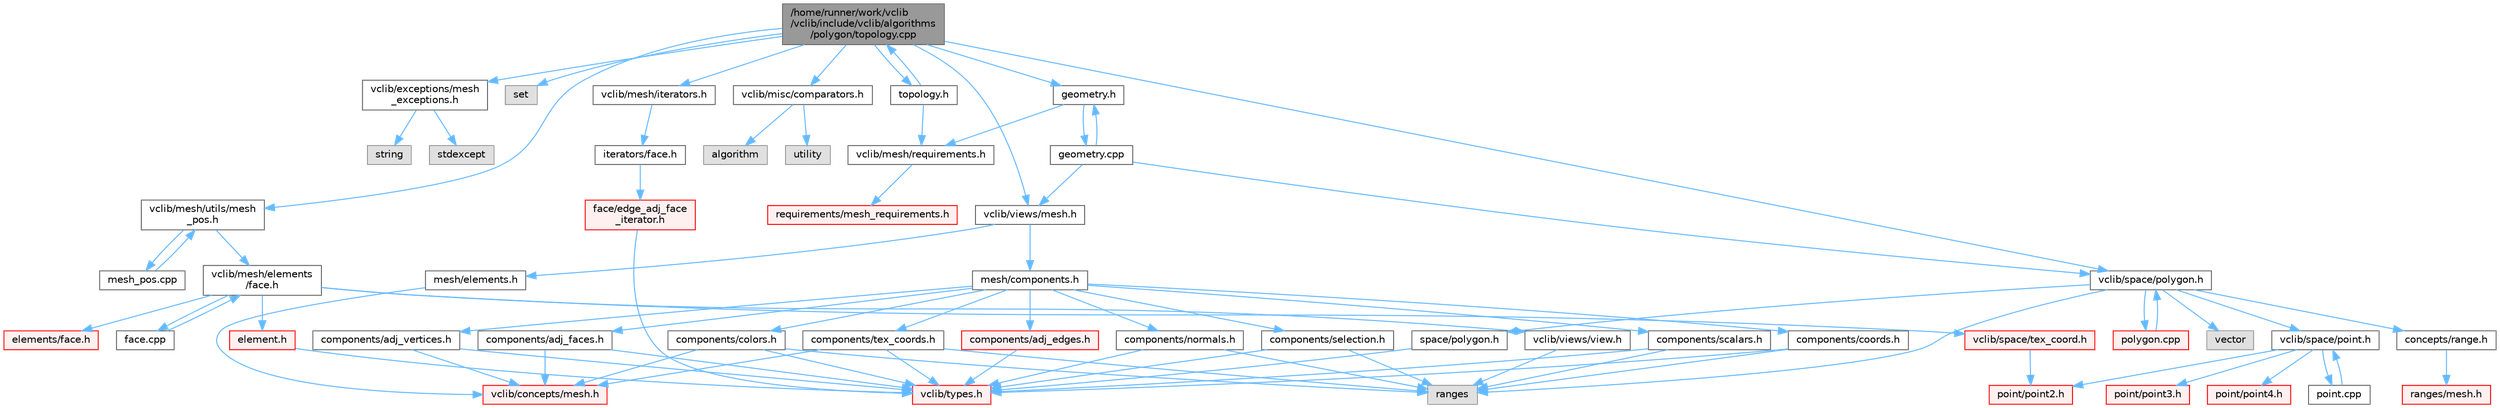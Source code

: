 digraph "/home/runner/work/vclib/vclib/include/vclib/algorithms/polygon/topology.cpp"
{
 // LATEX_PDF_SIZE
  bgcolor="transparent";
  edge [fontname=Helvetica,fontsize=10,labelfontname=Helvetica,labelfontsize=10];
  node [fontname=Helvetica,fontsize=10,shape=box,height=0.2,width=0.4];
  Node1 [label="/home/runner/work/vclib\l/vclib/include/vclib/algorithms\l/polygon/topology.cpp",height=0.2,width=0.4,color="gray40", fillcolor="grey60", style="filled", fontcolor="black",tooltip=" "];
  Node1 -> Node2 [color="steelblue1",style="solid"];
  Node2 [label="topology.h",height=0.2,width=0.4,color="grey40", fillcolor="white", style="filled",URL="$polygon_2topology_8h.html",tooltip=" "];
  Node2 -> Node3 [color="steelblue1",style="solid"];
  Node3 [label="vclib/mesh/requirements.h",height=0.2,width=0.4,color="grey40", fillcolor="white", style="filled",URL="$requirements_8h.html",tooltip=" "];
  Node3 -> Node4 [color="steelblue1",style="solid"];
  Node4 [label="requirements/mesh_requirements.h",height=0.2,width=0.4,color="red", fillcolor="#FFF0F0", style="filled",URL="$mesh__requirements_8h.html",tooltip=" "];
  Node2 -> Node1 [color="steelblue1",style="solid"];
  Node1 -> Node180 [color="steelblue1",style="solid"];
  Node180 [label="set",height=0.2,width=0.4,color="grey60", fillcolor="#E0E0E0", style="filled",tooltip=" "];
  Node1 -> Node75 [color="steelblue1",style="solid"];
  Node75 [label="vclib/exceptions/mesh\l_exceptions.h",height=0.2,width=0.4,color="grey40", fillcolor="white", style="filled",URL="$mesh__exceptions_8h.html",tooltip=" "];
  Node75 -> Node76 [color="steelblue1",style="solid"];
  Node76 [label="stdexcept",height=0.2,width=0.4,color="grey60", fillcolor="#E0E0E0", style="filled",tooltip=" "];
  Node75 -> Node49 [color="steelblue1",style="solid"];
  Node49 [label="string",height=0.2,width=0.4,color="grey60", fillcolor="#E0E0E0", style="filled",tooltip=" "];
  Node1 -> Node181 [color="steelblue1",style="solid"];
  Node181 [label="vclib/mesh/iterators.h",height=0.2,width=0.4,color="grey40", fillcolor="white", style="filled",URL="$mesh_2iterators_8h.html",tooltip=" "];
  Node181 -> Node182 [color="steelblue1",style="solid"];
  Node182 [label="iterators/face.h",height=0.2,width=0.4,color="grey40", fillcolor="white", style="filled",URL="$mesh_2iterators_2face_8h.html",tooltip=" "];
  Node182 -> Node183 [color="steelblue1",style="solid"];
  Node183 [label="face/edge_adj_face\l_iterator.h",height=0.2,width=0.4,color="red", fillcolor="#FFF0F0", style="filled",URL="$edge__adj__face__iterator_8h.html",tooltip=" "];
  Node183 -> Node11 [color="steelblue1",style="solid"];
  Node11 [label="vclib/types.h",height=0.2,width=0.4,color="red", fillcolor="#FFF0F0", style="filled",URL="$types_8h.html",tooltip=" "];
  Node1 -> Node185 [color="steelblue1",style="solid"];
  Node185 [label="vclib/mesh/utils/mesh\l_pos.h",height=0.2,width=0.4,color="grey40", fillcolor="white", style="filled",URL="$mesh__pos_8h.html",tooltip=" "];
  Node185 -> Node157 [color="steelblue1",style="solid"];
  Node157 [label="vclib/mesh/elements\l/face.h",height=0.2,width=0.4,color="grey40", fillcolor="white", style="filled",URL="$mesh_2elements_2face_8h.html",tooltip=" "];
  Node157 -> Node66 [color="steelblue1",style="solid"];
  Node66 [label="elements/face.h",height=0.2,width=0.4,color="red", fillcolor="#FFF0F0", style="filled",URL="$concepts_2mesh_2elements_2face_8h.html",tooltip=" "];
  Node157 -> Node89 [color="steelblue1",style="solid"];
  Node89 [label="vclib/views/view.h",height=0.2,width=0.4,color="grey40", fillcolor="white", style="filled",URL="$view_8h.html",tooltip=" "];
  Node89 -> Node90 [color="steelblue1",style="solid"];
  Node90 [label="ranges",height=0.2,width=0.4,color="grey60", fillcolor="#E0E0E0", style="filled",tooltip=" "];
  Node157 -> Node132 [color="steelblue1",style="solid"];
  Node132 [label="vclib/space/tex_coord.h",height=0.2,width=0.4,color="red", fillcolor="#FFF0F0", style="filled",URL="$space_2tex__coord_8h.html",tooltip=" "];
  Node132 -> Node45 [color="steelblue1",style="solid"];
  Node45 [label="point/point2.h",height=0.2,width=0.4,color="red", fillcolor="#FFF0F0", style="filled",URL="$point2_8h.html",tooltip=" "];
  Node157 -> Node82 [color="steelblue1",style="solid"];
  Node82 [label="element.h",height=0.2,width=0.4,color="red", fillcolor="#FFF0F0", style="filled",URL="$mesh_2elements_2element_8h.html",tooltip=" "];
  Node82 -> Node11 [color="steelblue1",style="solid"];
  Node157 -> Node158 [color="steelblue1",style="solid"];
  Node158 [label="face.cpp",height=0.2,width=0.4,color="grey40", fillcolor="white", style="filled",URL="$face_8cpp.html",tooltip=" "];
  Node158 -> Node157 [color="steelblue1",style="solid"];
  Node185 -> Node186 [color="steelblue1",style="solid"];
  Node186 [label="mesh_pos.cpp",height=0.2,width=0.4,color="grey40", fillcolor="white", style="filled",URL="$mesh__pos_8cpp.html",tooltip=" "];
  Node186 -> Node185 [color="steelblue1",style="solid"];
  Node1 -> Node187 [color="steelblue1",style="solid"];
  Node187 [label="vclib/views/mesh.h",height=0.2,width=0.4,color="grey40", fillcolor="white", style="filled",URL="$views_2mesh_8h.html",tooltip=" "];
  Node187 -> Node188 [color="steelblue1",style="solid"];
  Node188 [label="mesh/components.h",height=0.2,width=0.4,color="grey40", fillcolor="white", style="filled",URL="$views_2mesh_2components_8h.html",tooltip=" "];
  Node188 -> Node189 [color="steelblue1",style="solid"];
  Node189 [label="components/adj_edges.h",height=0.2,width=0.4,color="red", fillcolor="#FFF0F0", style="filled",URL="$adj__edges_8h.html",tooltip=" "];
  Node189 -> Node11 [color="steelblue1",style="solid"];
  Node188 -> Node207 [color="steelblue1",style="solid"];
  Node207 [label="components/adj_faces.h",height=0.2,width=0.4,color="grey40", fillcolor="white", style="filled",URL="$adj__faces_8h.html",tooltip=" "];
  Node207 -> Node6 [color="steelblue1",style="solid"];
  Node6 [label="vclib/concepts/mesh.h",height=0.2,width=0.4,color="red", fillcolor="#FFF0F0", style="filled",URL="$concepts_2mesh_8h.html",tooltip=" "];
  Node207 -> Node11 [color="steelblue1",style="solid"];
  Node188 -> Node208 [color="steelblue1",style="solid"];
  Node208 [label="components/adj_vertices.h",height=0.2,width=0.4,color="grey40", fillcolor="white", style="filled",URL="$adj__vertices_8h.html",tooltip=" "];
  Node208 -> Node6 [color="steelblue1",style="solid"];
  Node208 -> Node11 [color="steelblue1",style="solid"];
  Node188 -> Node209 [color="steelblue1",style="solid"];
  Node209 [label="components/colors.h",height=0.2,width=0.4,color="grey40", fillcolor="white", style="filled",URL="$colors_8h.html",tooltip=" "];
  Node209 -> Node6 [color="steelblue1",style="solid"];
  Node209 -> Node11 [color="steelblue1",style="solid"];
  Node209 -> Node90 [color="steelblue1",style="solid"];
  Node188 -> Node210 [color="steelblue1",style="solid"];
  Node210 [label="components/coords.h",height=0.2,width=0.4,color="grey40", fillcolor="white", style="filled",URL="$coords_8h.html",tooltip=" "];
  Node210 -> Node11 [color="steelblue1",style="solid"];
  Node210 -> Node90 [color="steelblue1",style="solid"];
  Node188 -> Node211 [color="steelblue1",style="solid"];
  Node211 [label="components/normals.h",height=0.2,width=0.4,color="grey40", fillcolor="white", style="filled",URL="$normals_8h.html",tooltip=" "];
  Node211 -> Node11 [color="steelblue1",style="solid"];
  Node211 -> Node90 [color="steelblue1",style="solid"];
  Node188 -> Node212 [color="steelblue1",style="solid"];
  Node212 [label="components/scalars.h",height=0.2,width=0.4,color="grey40", fillcolor="white", style="filled",URL="$scalars_8h.html",tooltip=" "];
  Node212 -> Node11 [color="steelblue1",style="solid"];
  Node212 -> Node90 [color="steelblue1",style="solid"];
  Node188 -> Node213 [color="steelblue1",style="solid"];
  Node213 [label="components/selection.h",height=0.2,width=0.4,color="grey40", fillcolor="white", style="filled",URL="$views_2mesh_2components_2selection_8h.html",tooltip=" "];
  Node213 -> Node11 [color="steelblue1",style="solid"];
  Node213 -> Node90 [color="steelblue1",style="solid"];
  Node188 -> Node214 [color="steelblue1",style="solid"];
  Node214 [label="components/tex_coords.h",height=0.2,width=0.4,color="grey40", fillcolor="white", style="filled",URL="$tex__coords_8h.html",tooltip=" "];
  Node214 -> Node6 [color="steelblue1",style="solid"];
  Node214 -> Node11 [color="steelblue1",style="solid"];
  Node214 -> Node90 [color="steelblue1",style="solid"];
  Node187 -> Node215 [color="steelblue1",style="solid"];
  Node215 [label="mesh/elements.h",height=0.2,width=0.4,color="grey40", fillcolor="white", style="filled",URL="$elements_8h.html",tooltip=" "];
  Node215 -> Node6 [color="steelblue1",style="solid"];
  Node1 -> Node216 [color="steelblue1",style="solid"];
  Node216 [label="vclib/misc/comparators.h",height=0.2,width=0.4,color="grey40", fillcolor="white", style="filled",URL="$comparators_8h.html",tooltip=" "];
  Node216 -> Node93 [color="steelblue1",style="solid"];
  Node93 [label="algorithm",height=0.2,width=0.4,color="grey60", fillcolor="#E0E0E0", style="filled",tooltip=" "];
  Node216 -> Node217 [color="steelblue1",style="solid"];
  Node217 [label="utility",height=0.2,width=0.4,color="grey60", fillcolor="#E0E0E0", style="filled",tooltip=" "];
  Node1 -> Node218 [color="steelblue1",style="solid"];
  Node218 [label="vclib/space/polygon.h",height=0.2,width=0.4,color="grey40", fillcolor="white", style="filled",URL="$space_2polygon_8h.html",tooltip=" "];
  Node218 -> Node90 [color="steelblue1",style="solid"];
  Node218 -> Node9 [color="steelblue1",style="solid"];
  Node9 [label="vector",height=0.2,width=0.4,color="grey60", fillcolor="#E0E0E0", style="filled",tooltip=" "];
  Node218 -> Node202 [color="steelblue1",style="solid"];
  Node202 [label="space/polygon.h",height=0.2,width=0.4,color="grey40", fillcolor="white", style="filled",URL="$concepts_2space_2polygon_8h.html",tooltip=" "];
  Node202 -> Node11 [color="steelblue1",style="solid"];
  Node218 -> Node194 [color="steelblue1",style="solid"];
  Node194 [label="concepts/range.h",height=0.2,width=0.4,color="grey40", fillcolor="white", style="filled",URL="$range_8h.html",tooltip=" "];
  Node194 -> Node195 [color="steelblue1",style="solid"];
  Node195 [label="ranges/mesh.h",height=0.2,width=0.4,color="red", fillcolor="#FFF0F0", style="filled",URL="$concepts_2ranges_2mesh_8h.html",tooltip=" "];
  Node218 -> Node44 [color="steelblue1",style="solid"];
  Node44 [label="vclib/space/point.h",height=0.2,width=0.4,color="grey40", fillcolor="white", style="filled",URL="$space_2point_8h.html",tooltip=" "];
  Node44 -> Node45 [color="steelblue1",style="solid"];
  Node44 -> Node46 [color="steelblue1",style="solid"];
  Node46 [label="point/point3.h",height=0.2,width=0.4,color="red", fillcolor="#FFF0F0", style="filled",URL="$point3_8h.html",tooltip=" "];
  Node44 -> Node28 [color="steelblue1",style="solid"];
  Node28 [label="point/point4.h",height=0.2,width=0.4,color="red", fillcolor="#FFF0F0", style="filled",URL="$point4_8h.html",tooltip=" "];
  Node44 -> Node47 [color="steelblue1",style="solid"];
  Node47 [label="point.cpp",height=0.2,width=0.4,color="grey40", fillcolor="white", style="filled",URL="$point_8cpp.html",tooltip=" "];
  Node47 -> Node44 [color="steelblue1",style="solid"];
  Node218 -> Node219 [color="steelblue1",style="solid"];
  Node219 [label="polygon.cpp",height=0.2,width=0.4,color="red", fillcolor="#FFF0F0", style="filled",URL="$polygon_8cpp.html",tooltip=" "];
  Node219 -> Node218 [color="steelblue1",style="solid"];
  Node1 -> Node223 [color="steelblue1",style="solid"];
  Node223 [label="geometry.h",height=0.2,width=0.4,color="grey40", fillcolor="white", style="filled",URL="$geometry_8h.html",tooltip=" "];
  Node223 -> Node3 [color="steelblue1",style="solid"];
  Node223 -> Node224 [color="steelblue1",style="solid"];
  Node224 [label="geometry.cpp",height=0.2,width=0.4,color="grey40", fillcolor="white", style="filled",URL="$geometry_8cpp.html",tooltip=" "];
  Node224 -> Node223 [color="steelblue1",style="solid"];
  Node224 -> Node218 [color="steelblue1",style="solid"];
  Node224 -> Node187 [color="steelblue1",style="solid"];
}
